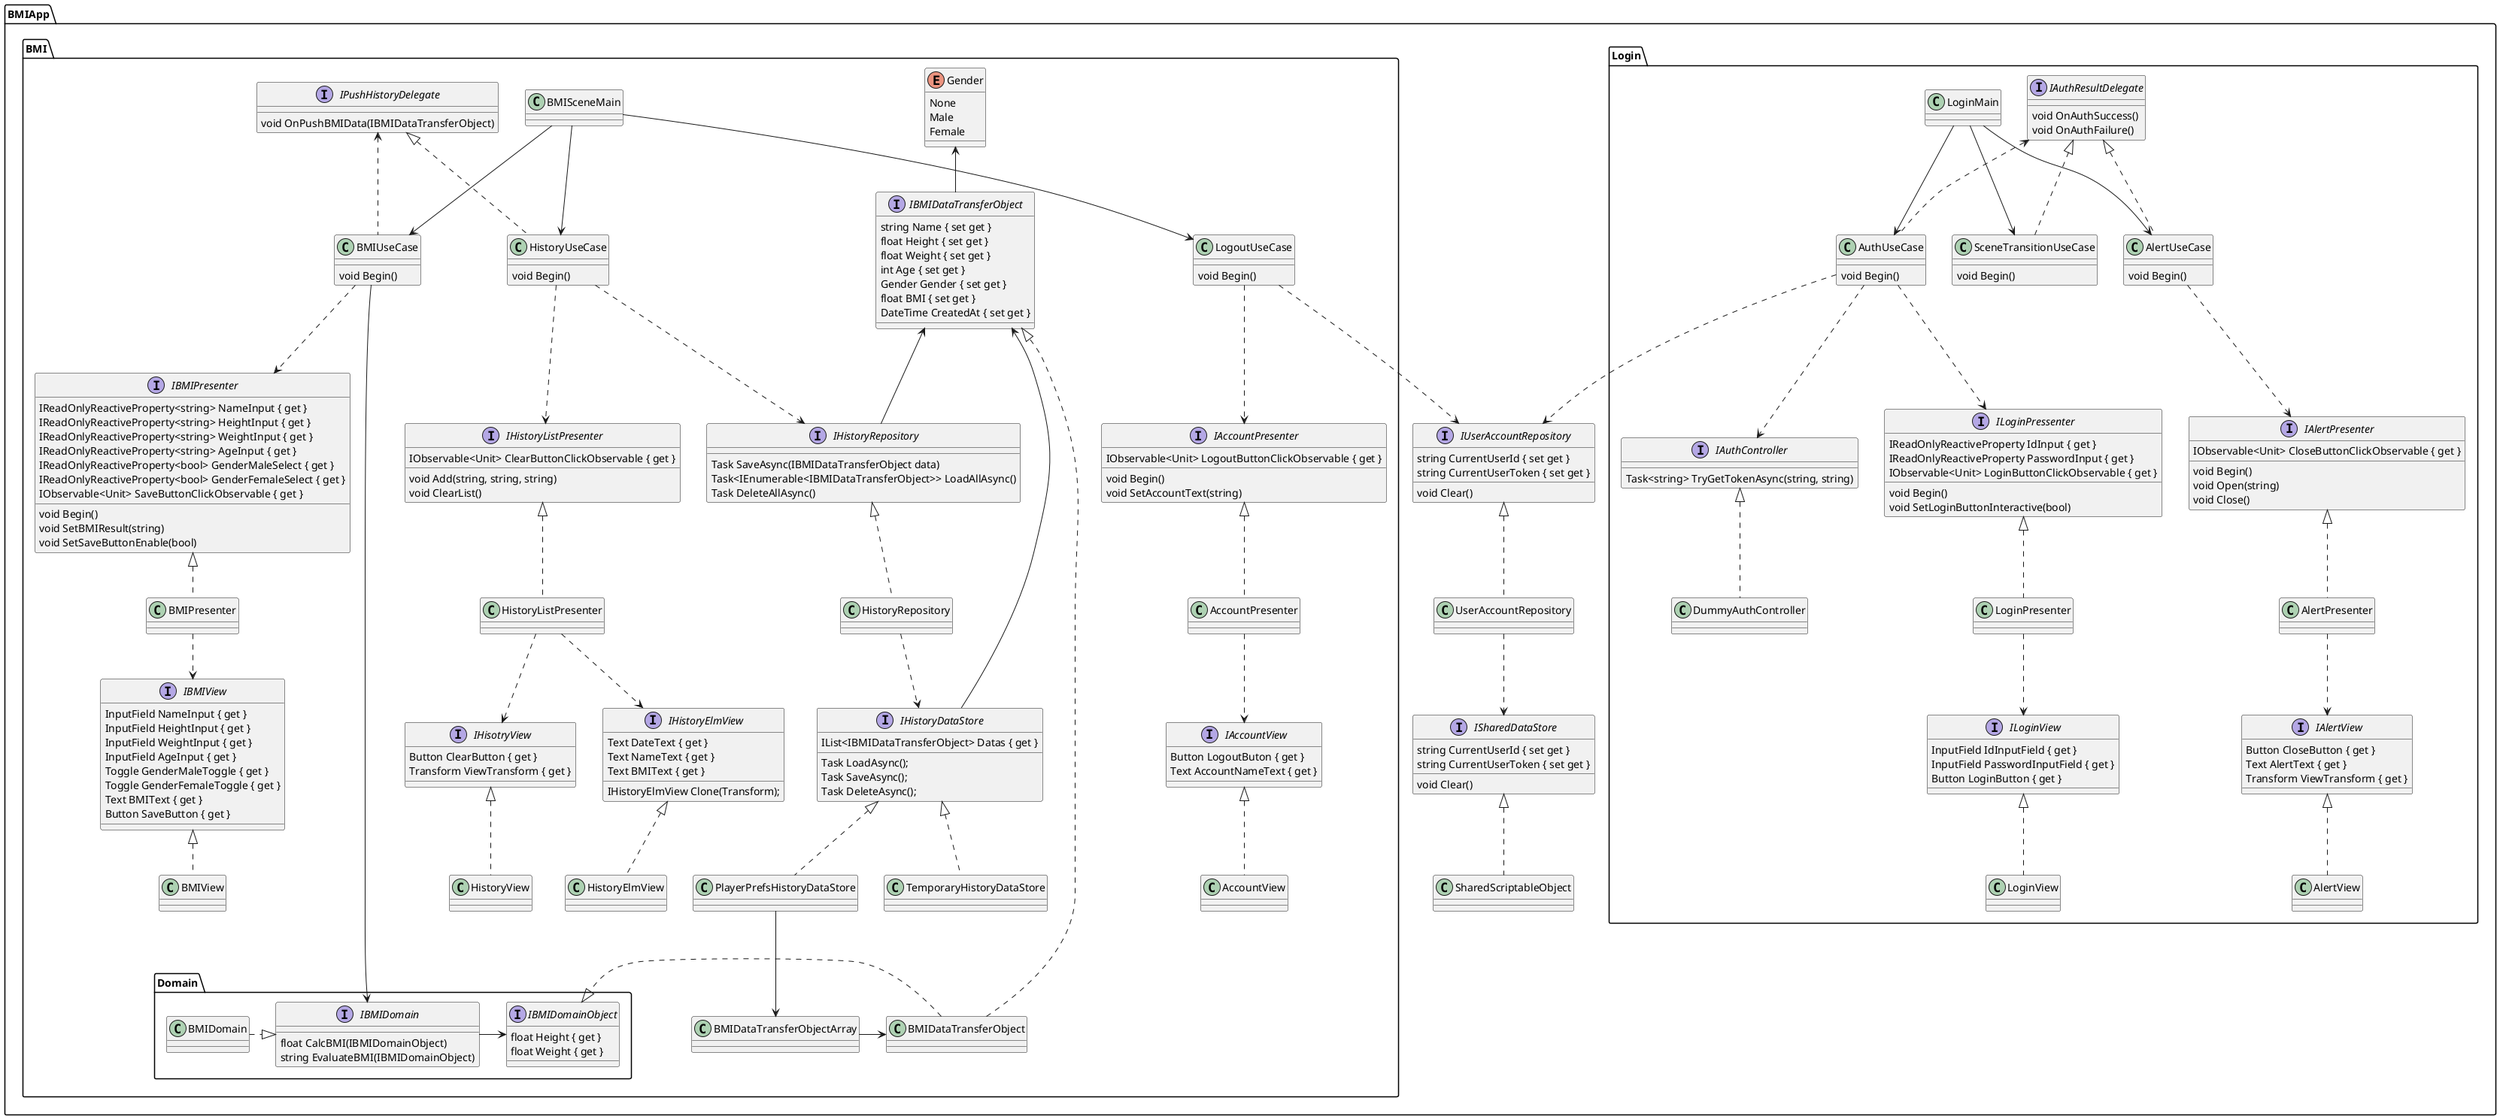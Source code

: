 @startuml BMIAppArchitecture

package BMIApp {
    /'
    package CleanArchitecture {
        interface ISceneMain
        interface IUseCase {
            void Begin()
        }
        interface IPresenter
        interface IVew
        interface IRepostiroy
        interface IDataStore
        interface IController
        interface IEntity
    }
    '/
    package Login {
        class LoginMain
        class AuthUseCase {
            void Begin()
        }
        class AlertUseCase {
            void Begin()
        }
        class SceneTransitionUseCase {
            void Begin()
        }
        interface IAuthResultDelegate {
            void OnAuthSuccess()
            void OnAuthFailure()
        }
        interface IAuthController {
            Task<string> TryGetTokenAsync(string, string)
        }
        class DummyAuthController
        interface ILoginPressenter {
            IReadOnlyReactiveProperty IdInput { get }
            IReadOnlyReactiveProperty PasswordInput { get }
            IObservable<Unit> LoginButtonClickObservable { get }
            void Begin()
            void SetLoginButtonInteractive(bool)
        }
        class LoginPresenter
        interface ILoginView {
            InputField IdInputField { get }
            InputField PasswordInputField { get }
            Button LoginButton { get }
        }
        class LoginView
        interface IAlertPresenter {
            IObservable<Unit> CloseButtonClickObservable { get }
            void Begin()
            void Open(string)
            void Close()
        }
        class AlertPresenter
        interface IAlertView {
            Button CloseButton { get }
            Text AlertText { get }
            Transform ViewTransform { get }
        }
        class AlertView
    }
    package BMI {
        class BMISceneMain
        class BMIUseCase {
            void Begin()
        }
        class HistoryUseCase {
            void Begin()
        }
        class LogoutUseCase {
            void Begin()
        }
        interface IPushHistoryDelegate {
            void OnPushBMIData(IBMIDataTransferObject)
        }
        package Domain {
            interface IBMIDomainObject {
                float Height { get }
                float Weight { get }
            }
            interface IBMIDomain {
                float CalcBMI(IBMIDomainObject)
                string EvaluateBMI(IBMIDomainObject)
            }
            class BMIDomain
        }
        interface IBMIPresenter {
            IReadOnlyReactiveProperty<string> NameInput { get }
            IReadOnlyReactiveProperty<string> HeightInput { get }
            IReadOnlyReactiveProperty<string> WeightInput { get }
            IReadOnlyReactiveProperty<string> AgeInput { get }
            IReadOnlyReactiveProperty<bool> GenderMaleSelect { get }
            IReadOnlyReactiveProperty<bool> GenderFemaleSelect { get }
            IObservable<Unit> SaveButtonClickObservable { get }
            void Begin()
            void SetBMIResult(string)
            void SetSaveButtonEnable(bool)
        }
        class BMIPresenter
        interface IBMIView {
            InputField NameInput { get }
            InputField HeightInput { get }
            InputField WeightInput { get }
            InputField AgeInput { get }
            Toggle GenderMaleToggle { get }
            Toggle GenderFemaleToggle { get }
            Text BMIText { get }
            Button SaveButton { get }
        }
        class BMIView
        interface IHistoryListPresenter {
            IObservable<Unit> ClearButtonClickObservable { get }
            void Add(string, string, string)
            void ClearList()
        }
        class HistoryListPresenter
        interface IHisotryView {
            Button ClearButton { get }
            Transform ViewTransform { get }
        }
        class HistoryView
        interface IHistoryElmView {
            Text DateText { get }
            Text NameText { get }
            Text BMIText { get }
            IHistoryElmView Clone(Transform);
        }
        class HistoryElmView
        interface IAccountPresenter {
            void Begin()
            IObservable<Unit> LogoutButtonClickObservable { get }
            void SetAccountText(string)
        }
        class AccountPresenter
        interface IAccountView {
            Button LogoutButon { get }
            Text AccountNameText { get }
        }
        class AccountView
        enum Gender {
            None
            Male
            Female
        }
        interface IBMIDataTransferObject {
            string Name { set get }
            float Height { set get }
            float Weight { set get }
            int Age { set get }
            Gender Gender { set get }
            float BMI { set get }
            DateTime CreatedAt { set get }
        }
        class BMIDataTransferObject
        class BMIDataTransferObjectArray
        interface IHistoryRepository {
            Task SaveAsync(IBMIDataTransferObject data)
            Task<IEnumerable<IBMIDataTransferObject>> LoadAllAsync()
            Task DeleteAllAsync()
        }
        class HistoryRepository
        interface IHistoryDataStore {
            IList<IBMIDataTransferObject> Datas { get }
            Task LoadAsync();
            Task SaveAsync();
            Task DeleteAsync();
        }
        class PlayerPrefsHistoryDataStore
        class TemporaryHistoryDataStore
    }

    interface IUserAccountRepository {
        string CurrentUserId { set get }
        string CurrentUserToken { set get }
        void Clear()
    }
    class UserAccountRepository
    interface ISharedDataStore {
        string CurrentUserId { set get }
        string CurrentUserToken { set get }
        void Clear()
    }
    class SharedScriptableObject
}

'' ログインシーン
LoginMain -down-> AuthUseCase
LoginMain -down-> AlertUseCase
LoginMain -down-> SceneTransitionUseCase

AuthUseCase .down.> ILoginPressenter
AuthUseCase .up.> IAuthResultDelegate
LoginPresenter .up.|> ILoginPressenter
LoginPresenter .down.> ILoginView
AuthUseCase .down.> IUserAccountRepository
LoginView .up.|> ILoginView
UserAccountRepository .up.|> IUserAccountRepository
SharedScriptableObject .up.|> ISharedDataStore
UserAccountRepository .down.> ISharedDataStore
AuthUseCase .down.> IAuthController
DummyAuthController .up.|> IAuthController

AlertUseCase .down.> IAlertPresenter
AlertUseCase .up.|> IAuthResultDelegate
AlertPresenter .up.|> IAlertPresenter
AlertView .up.|> IAlertView
AlertPresenter .down.> IAlertView

SceneTransitionUseCase .up.|> IAuthResultDelegate

'' BMIシーン
BMISceneMain -down-> BMIUseCase
BMISceneMain -down-> HistoryUseCase
BMISceneMain -down-> LogoutUseCase

BMIDomain .|> IBMIDomain
IBMIDomain -> IBMIDomainObject
BMIUseCase -> IBMIDomain
BMIDataTransferObject .|> IBMIDomainObject

IBMIDataTransferObject -up-> Gender
BMIDataTransferObject .down.|> IBMIDataTransferObject
IHistoryDataStore -up-> IBMIDataTransferObject
IHistoryRepository -up-> IBMIDataTransferObject
BMIDataTransferObjectArray -right-> BMIDataTransferObject
PlayerPrefsHistoryDataStore ---> BMIDataTransferObjectArray

BMIUseCase .up.> IPushHistoryDelegate
BMIUseCase .down.> IBMIPresenter
BMIPresenter .up.|> IBMIPresenter
BMIPresenter .down.> IBMIView
BMIView .up.|> IBMIView

HistoryUseCase .up.|> IPushHistoryDelegate
HistoryUseCase .down.> IHistoryListPresenter
HistoryListPresenter .up.|> IHistoryListPresenter
HistoryListPresenter .down.> IHisotryView
HistoryListPresenter .down.> IHistoryElmView
HistoryView .up.|> IHisotryView
HistoryElmView .up.|> IHistoryElmView
HistoryUseCase .down.> IHistoryRepository
HistoryRepository .up.|> IHistoryRepository
HistoryRepository .down.> IHistoryDataStore
TemporaryHistoryDataStore .up.|> IHistoryDataStore
PlayerPrefsHistoryDataStore .up.|> IHistoryDataStore

LogoutUseCase .down.> IUserAccountRepository
LogoutUseCase .down.> IAccountPresenter
AccountPresenter .up.|> IAccountPresenter
AccountPresenter .down.> IAccountView
AccountView .up.|> IAccountView

IAccountPresenter -[hidden]left-> IHistoryRepository
BMIUseCase -[hidden]right-> IBMIDataTransferObject
BMIUseCase -[hidden]right-> IBMIDomain
@enduml
